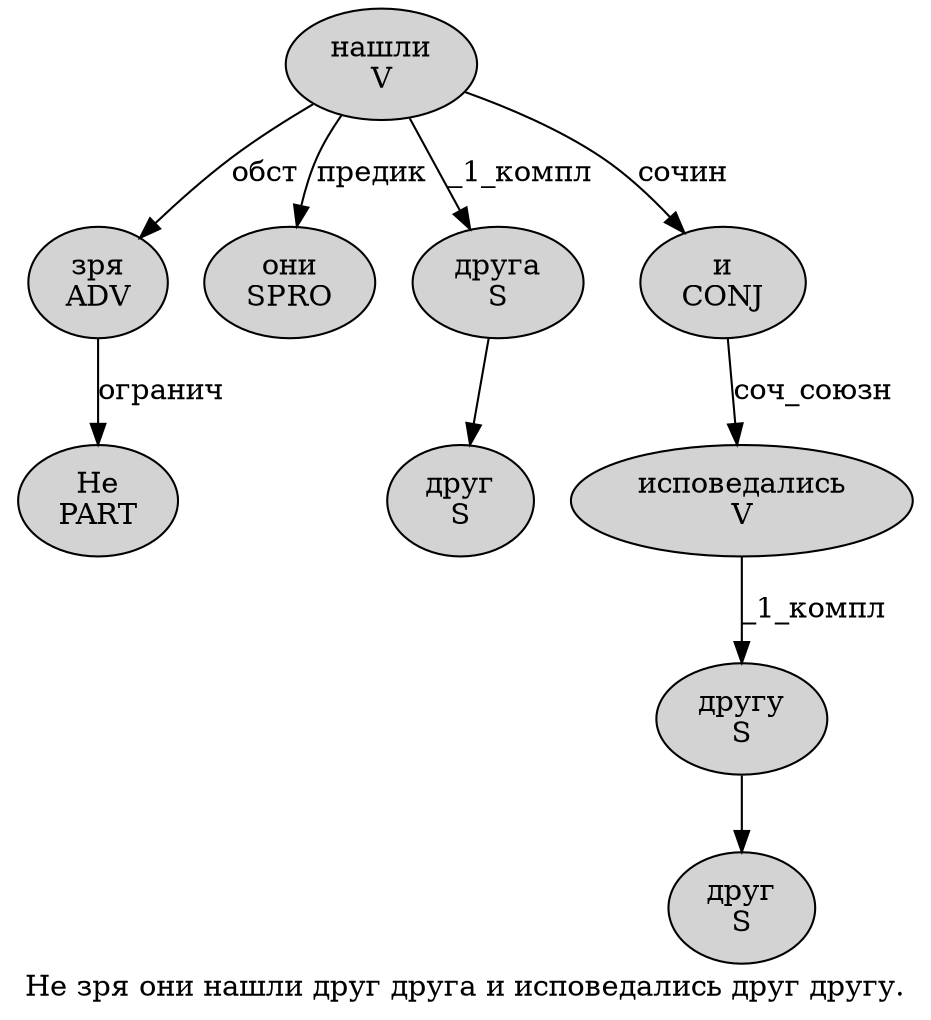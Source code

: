 digraph SENTENCE_1560 {
	graph [label="Не зря они нашли друг друга и исповедались друг другу."]
	node [style=filled]
		0 [label="Не
PART" color="" fillcolor=lightgray penwidth=1 shape=ellipse]
		1 [label="зря
ADV" color="" fillcolor=lightgray penwidth=1 shape=ellipse]
		2 [label="они
SPRO" color="" fillcolor=lightgray penwidth=1 shape=ellipse]
		3 [label="нашли
V" color="" fillcolor=lightgray penwidth=1 shape=ellipse]
		4 [label="друг
S" color="" fillcolor=lightgray penwidth=1 shape=ellipse]
		5 [label="друга
S" color="" fillcolor=lightgray penwidth=1 shape=ellipse]
		6 [label="и
CONJ" color="" fillcolor=lightgray penwidth=1 shape=ellipse]
		7 [label="исповедались
V" color="" fillcolor=lightgray penwidth=1 shape=ellipse]
		8 [label="друг
S" color="" fillcolor=lightgray penwidth=1 shape=ellipse]
		9 [label="другу
S" color="" fillcolor=lightgray penwidth=1 shape=ellipse]
			9 -> 8
			6 -> 7 [label="соч_союзн"]
			3 -> 1 [label="обст"]
			3 -> 2 [label="предик"]
			3 -> 5 [label="_1_компл"]
			3 -> 6 [label="сочин"]
			7 -> 9 [label="_1_компл"]
			1 -> 0 [label="огранич"]
			5 -> 4
}